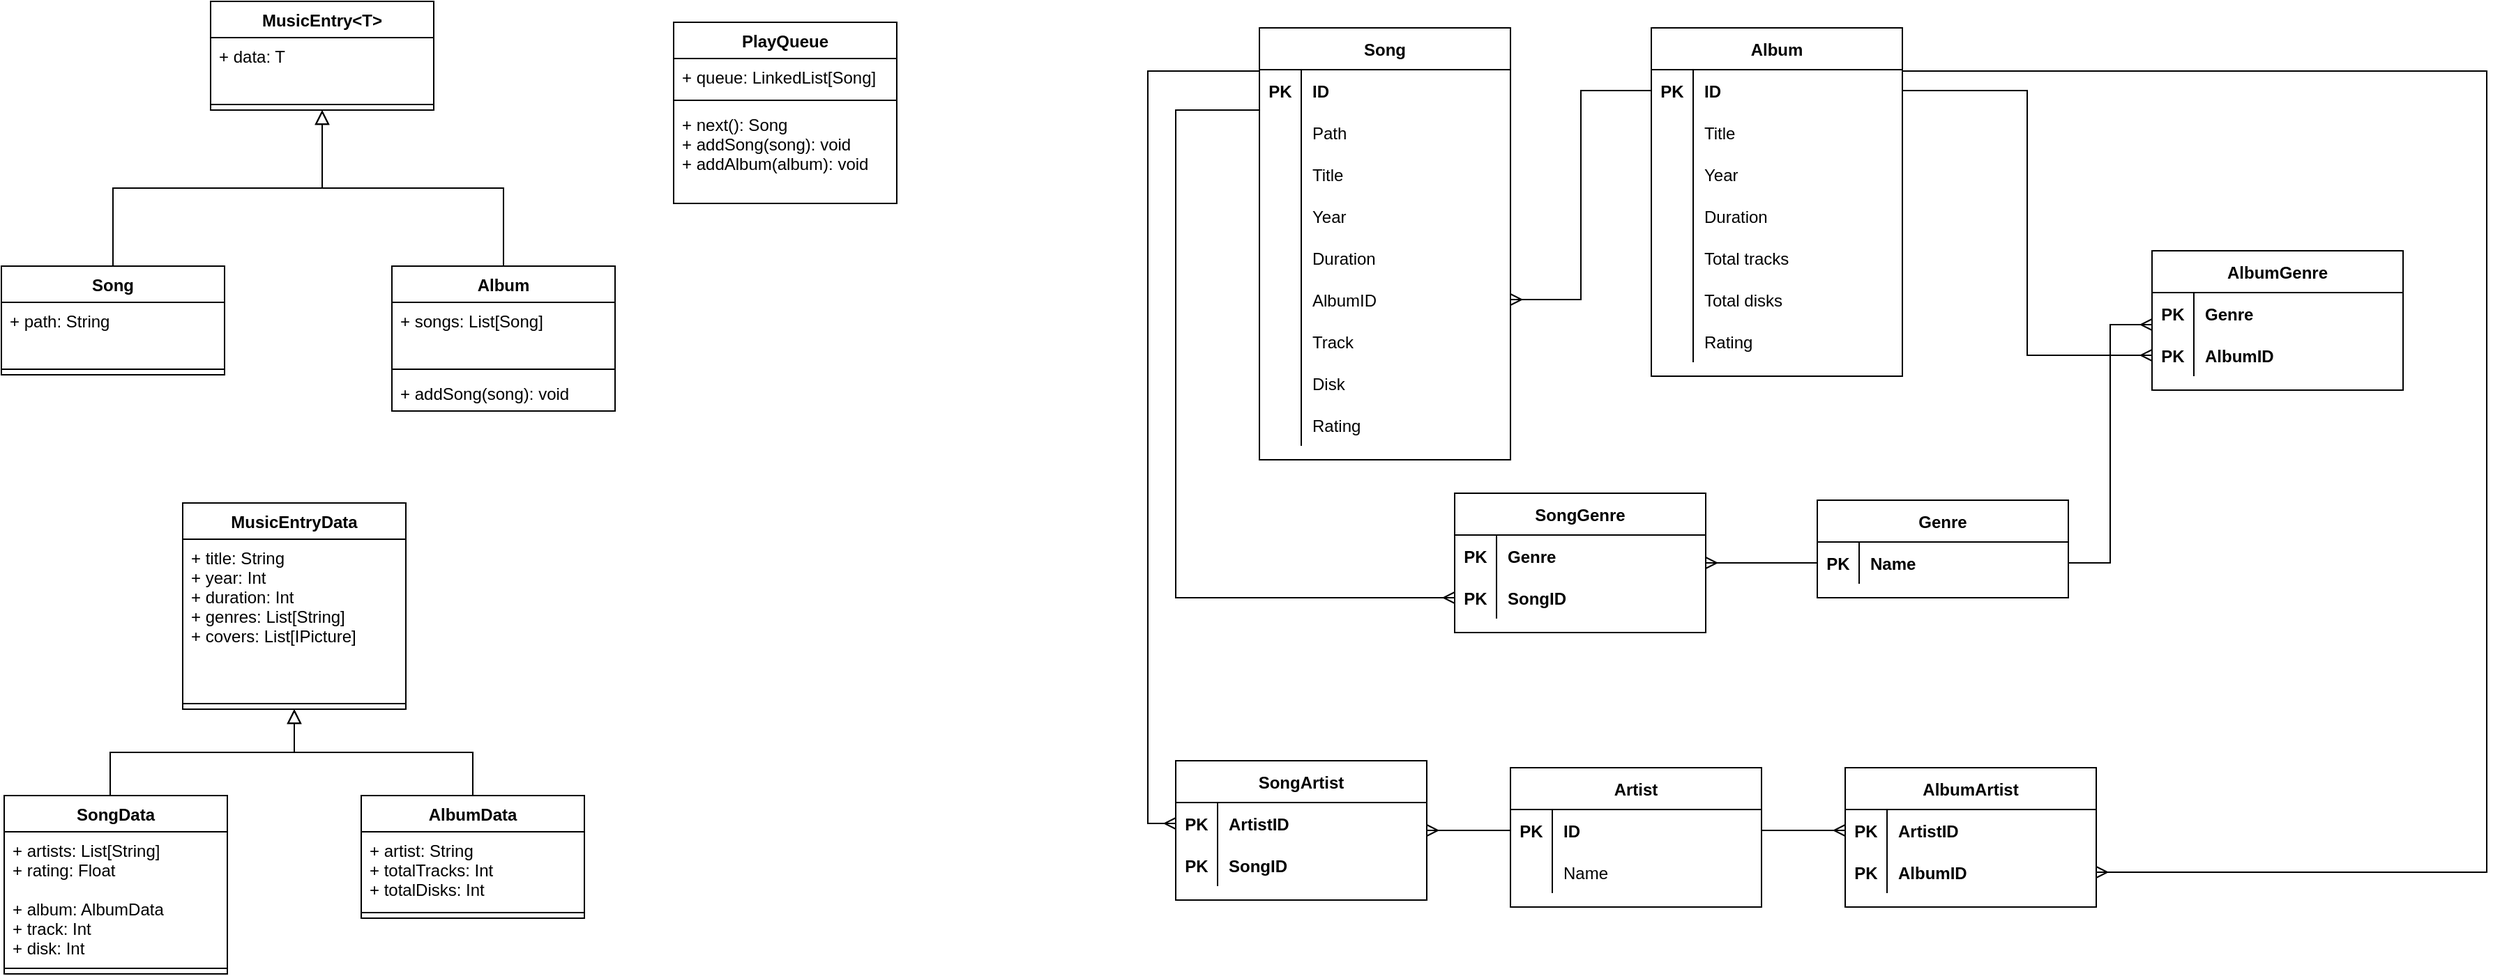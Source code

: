 <mxfile version="13.11.0" type="device"><diagram id="M-5K6N8EwZZjR5BFxg5r" name="Page-1"><mxGraphModel dx="1221" dy="645" grid="1" gridSize="10" guides="1" tooltips="1" connect="1" arrows="1" fold="1" page="1" pageScale="1" pageWidth="827" pageHeight="1169" math="0" shadow="0"><root><mxCell id="0"/><mxCell id="1" parent="0"/><mxCell id="J_mb1UFaiDrBlGo9DqIq-22" style="edgeStyle=orthogonalEdgeStyle;rounded=0;orthogonalLoop=1;jettySize=auto;html=1;exitX=0.5;exitY=0;exitDx=0;exitDy=0;startSize=8;endArrow=block;endFill=0;endSize=8;strokeWidth=1;entryX=0.5;entryY=1;entryDx=0;entryDy=0;" parent="1" source="J_mb1UFaiDrBlGo9DqIq-14" target="J_mb1UFaiDrBlGo9DqIq-17" edge="1"><mxGeometry relative="1" as="geometry"><mxPoint x="268" y="640" as="targetPoint"/></mxGeometry></mxCell><mxCell id="J_mb1UFaiDrBlGo9DqIq-21" style="edgeStyle=orthogonalEdgeStyle;rounded=0;orthogonalLoop=1;jettySize=auto;html=1;exitX=0.475;exitY=0;exitDx=0;exitDy=0;endArrow=block;endFill=0;endSize=8;startSize=7;entryX=0.5;entryY=1;entryDx=0;entryDy=0;exitPerimeter=0;" parent="1" source="J_mb1UFaiDrBlGo9DqIq-29" target="J_mb1UFaiDrBlGo9DqIq-17" edge="1"><mxGeometry relative="1" as="geometry"><mxPoint x="218" y="660" as="targetPoint"/><mxPoint x="105.0" y="697" as="sourcePoint"/></mxGeometry></mxCell><mxCell id="J_mb1UFaiDrBlGo9DqIq-51" style="edgeStyle=orthogonalEdgeStyle;rounded=0;orthogonalLoop=1;jettySize=auto;html=1;entryX=0.5;entryY=1;entryDx=0;entryDy=0;startSize=8;endArrow=block;endFill=0;endSize=8;strokeWidth=1;" parent="1" source="J_mb1UFaiDrBlGo9DqIq-1" target="J_mb1UFaiDrBlGo9DqIq-48" edge="1"><mxGeometry relative="1" as="geometry"/></mxCell><mxCell id="J_mb1UFaiDrBlGo9DqIq-52" style="edgeStyle=orthogonalEdgeStyle;rounded=0;orthogonalLoop=1;jettySize=auto;html=1;entryX=0.5;entryY=1;entryDx=0;entryDy=0;startSize=8;endArrow=block;endFill=0;endSize=8;strokeWidth=1;exitX=0.5;exitY=0;exitDx=0;exitDy=0;" parent="1" source="J_mb1UFaiDrBlGo9DqIq-44" target="J_mb1UFaiDrBlGo9DqIq-48" edge="1"><mxGeometry relative="1" as="geometry"/></mxCell><mxCell id="J_mb1UFaiDrBlGo9DqIq-48" value="MusicEntry&lt;T&gt;" style="swimlane;fontStyle=1;align=center;verticalAlign=top;childLayout=stackLayout;horizontal=1;startSize=26;horizontalStack=0;resizeParent=1;resizeParentMax=0;resizeLast=0;collapsible=1;marginBottom=0;" parent="1" vertex="1"><mxGeometry x="168" y="10" width="160" height="78" as="geometry"/></mxCell><mxCell id="J_mb1UFaiDrBlGo9DqIq-49" value="+ data: T" style="text;strokeColor=none;fillColor=none;align=left;verticalAlign=top;spacingLeft=4;spacingRight=4;overflow=hidden;rotatable=0;points=[[0,0.5],[1,0.5]];portConstraint=eastwest;" parent="J_mb1UFaiDrBlGo9DqIq-48" vertex="1"><mxGeometry y="26" width="160" height="44" as="geometry"/></mxCell><mxCell id="J_mb1UFaiDrBlGo9DqIq-50" value="" style="line;strokeWidth=1;fillColor=none;align=left;verticalAlign=middle;spacingTop=-1;spacingLeft=3;spacingRight=3;rotatable=0;labelPosition=right;points=[];portConstraint=eastwest;" parent="J_mb1UFaiDrBlGo9DqIq-48" vertex="1"><mxGeometry y="70" width="160" height="8" as="geometry"/></mxCell><mxCell id="J_mb1UFaiDrBlGo9DqIq-1" value="Song" style="swimlane;fontStyle=1;align=center;verticalAlign=top;childLayout=stackLayout;horizontal=1;startSize=26;horizontalStack=0;resizeParent=1;resizeParentMax=0;resizeLast=0;collapsible=1;marginBottom=0;" parent="1" vertex="1"><mxGeometry x="18" y="200" width="160" height="78" as="geometry"/></mxCell><mxCell id="J_mb1UFaiDrBlGo9DqIq-2" value="+ path: String" style="text;strokeColor=none;fillColor=none;align=left;verticalAlign=top;spacingLeft=4;spacingRight=4;overflow=hidden;rotatable=0;points=[[0,0.5],[1,0.5]];portConstraint=eastwest;" parent="J_mb1UFaiDrBlGo9DqIq-1" vertex="1"><mxGeometry y="26" width="160" height="44" as="geometry"/></mxCell><mxCell id="J_mb1UFaiDrBlGo9DqIq-3" value="" style="line;strokeWidth=1;fillColor=none;align=left;verticalAlign=middle;spacingTop=-1;spacingLeft=3;spacingRight=3;rotatable=0;labelPosition=right;points=[];portConstraint=eastwest;" parent="J_mb1UFaiDrBlGo9DqIq-1" vertex="1"><mxGeometry y="70" width="160" height="8" as="geometry"/></mxCell><mxCell id="J_mb1UFaiDrBlGo9DqIq-44" value="Album" style="swimlane;fontStyle=1;align=center;verticalAlign=top;childLayout=stackLayout;horizontal=1;startSize=26;horizontalStack=0;resizeParent=1;resizeParentMax=0;resizeLast=0;collapsible=1;marginBottom=0;" parent="1" vertex="1"><mxGeometry x="298" y="200" width="160" height="104" as="geometry"><mxRectangle x="298" y="200" width="70" height="26" as="alternateBounds"/></mxGeometry></mxCell><mxCell id="J_mb1UFaiDrBlGo9DqIq-45" value="+ songs: List[Song]" style="text;strokeColor=none;fillColor=none;align=left;verticalAlign=top;spacingLeft=4;spacingRight=4;overflow=hidden;rotatable=0;points=[[0,0.5],[1,0.5]];portConstraint=eastwest;" parent="J_mb1UFaiDrBlGo9DqIq-44" vertex="1"><mxGeometry y="26" width="160" height="44" as="geometry"/></mxCell><mxCell id="J_mb1UFaiDrBlGo9DqIq-46" value="" style="line;strokeWidth=1;fillColor=none;align=left;verticalAlign=middle;spacingTop=-1;spacingLeft=3;spacingRight=3;rotatable=0;labelPosition=right;points=[];portConstraint=eastwest;" parent="J_mb1UFaiDrBlGo9DqIq-44" vertex="1"><mxGeometry y="70" width="160" height="8" as="geometry"/></mxCell><mxCell id="J_mb1UFaiDrBlGo9DqIq-47" value="+ addSong(song): void" style="text;strokeColor=none;fillColor=none;align=left;verticalAlign=top;spacingLeft=4;spacingRight=4;overflow=hidden;rotatable=0;points=[[0,0.5],[1,0.5]];portConstraint=eastwest;" parent="J_mb1UFaiDrBlGo9DqIq-44" vertex="1"><mxGeometry y="78" width="160" height="26" as="geometry"/></mxCell><mxCell id="J_mb1UFaiDrBlGo9DqIq-17" value="MusicEntryData" style="swimlane;fontStyle=1;align=center;verticalAlign=top;childLayout=stackLayout;horizontal=1;startSize=26;horizontalStack=0;resizeParent=1;resizeParentMax=0;resizeLast=0;collapsible=1;marginBottom=0;" parent="1" vertex="1"><mxGeometry x="148" y="370" width="160" height="148" as="geometry"/></mxCell><mxCell id="J_mb1UFaiDrBlGo9DqIq-18" value="+ title: String&#10;+ year: Int&#10;+ duration: Int&#10;+ genres: List[String]&#10;+ covers: List[IPicture]" style="text;strokeColor=none;fillColor=none;align=left;verticalAlign=top;spacingLeft=4;spacingRight=4;overflow=hidden;rotatable=0;points=[[0,0.5],[1,0.5]];portConstraint=eastwest;" parent="J_mb1UFaiDrBlGo9DqIq-17" vertex="1"><mxGeometry y="26" width="160" height="114" as="geometry"/></mxCell><mxCell id="J_mb1UFaiDrBlGo9DqIq-19" value="" style="line;strokeWidth=1;fillColor=none;align=left;verticalAlign=middle;spacingTop=-1;spacingLeft=3;spacingRight=3;rotatable=0;labelPosition=right;points=[];portConstraint=eastwest;" parent="J_mb1UFaiDrBlGo9DqIq-17" vertex="1"><mxGeometry y="140" width="160" height="8" as="geometry"/></mxCell><mxCell id="J_mb1UFaiDrBlGo9DqIq-14" value="AlbumData" style="swimlane;fontStyle=1;align=center;verticalAlign=top;childLayout=stackLayout;horizontal=1;startSize=26;horizontalStack=0;resizeParent=1;resizeParentMax=0;resizeLast=0;collapsible=1;marginBottom=0;" parent="1" vertex="1"><mxGeometry x="276" y="580" width="160" height="88" as="geometry"/></mxCell><mxCell id="J_mb1UFaiDrBlGo9DqIq-15" value="+ artist: String&#10;+ totalTracks: Int&#10;+ totalDisks: Int" style="text;strokeColor=none;fillColor=none;align=left;verticalAlign=top;spacingLeft=4;spacingRight=4;overflow=hidden;rotatable=0;points=[[0,0.5],[1,0.5]];portConstraint=eastwest;" parent="J_mb1UFaiDrBlGo9DqIq-14" vertex="1"><mxGeometry y="26" width="160" height="54" as="geometry"/></mxCell><mxCell id="J_mb1UFaiDrBlGo9DqIq-16" value="" style="line;strokeWidth=1;fillColor=none;align=left;verticalAlign=middle;spacingTop=-1;spacingLeft=3;spacingRight=3;rotatable=0;labelPosition=right;points=[];portConstraint=eastwest;" parent="J_mb1UFaiDrBlGo9DqIq-14" vertex="1"><mxGeometry y="80" width="160" height="8" as="geometry"/></mxCell><mxCell id="J_mb1UFaiDrBlGo9DqIq-29" value="SongData" style="swimlane;fontStyle=1;align=center;verticalAlign=top;childLayout=stackLayout;horizontal=1;startSize=26;horizontalStack=0;resizeParent=1;resizeParentMax=0;resizeLast=0;collapsible=1;marginBottom=0;" parent="1" vertex="1"><mxGeometry x="20" y="580" width="160" height="128" as="geometry"/></mxCell><mxCell id="J_mb1UFaiDrBlGo9DqIq-30" value="+ artists: List[String]&#10;+ rating: Float&#10;&#10;+ album: AlbumData&#10;+ track: Int&#10;+ disk: Int" style="text;strokeColor=none;fillColor=none;align=left;verticalAlign=top;spacingLeft=4;spacingRight=4;overflow=hidden;rotatable=0;points=[[0,0.5],[1,0.5]];portConstraint=eastwest;" parent="J_mb1UFaiDrBlGo9DqIq-29" vertex="1"><mxGeometry y="26" width="160" height="94" as="geometry"/></mxCell><mxCell id="J_mb1UFaiDrBlGo9DqIq-31" value="" style="line;strokeWidth=1;fillColor=none;align=left;verticalAlign=middle;spacingTop=-1;spacingLeft=3;spacingRight=3;rotatable=0;labelPosition=right;points=[];portConstraint=eastwest;" parent="J_mb1UFaiDrBlGo9DqIq-29" vertex="1"><mxGeometry y="120" width="160" height="8" as="geometry"/></mxCell><mxCell id="PSD-8YN0nownOAz0-olo-1" value="PlayQueue" style="swimlane;fontStyle=1;align=center;verticalAlign=top;childLayout=stackLayout;horizontal=1;startSize=26;horizontalStack=0;resizeParent=1;resizeParentMax=0;resizeLast=0;collapsible=1;marginBottom=0;" parent="1" vertex="1"><mxGeometry x="500" y="25" width="160" height="130" as="geometry"/></mxCell><mxCell id="PSD-8YN0nownOAz0-olo-2" value="+ queue: LinkedList[Song]" style="text;strokeColor=none;fillColor=none;align=left;verticalAlign=top;spacingLeft=4;spacingRight=4;overflow=hidden;rotatable=0;points=[[0,0.5],[1,0.5]];portConstraint=eastwest;" parent="PSD-8YN0nownOAz0-olo-1" vertex="1"><mxGeometry y="26" width="160" height="26" as="geometry"/></mxCell><mxCell id="PSD-8YN0nownOAz0-olo-3" value="" style="line;strokeWidth=1;fillColor=none;align=left;verticalAlign=middle;spacingTop=-1;spacingLeft=3;spacingRight=3;rotatable=0;labelPosition=right;points=[];portConstraint=eastwest;" parent="PSD-8YN0nownOAz0-olo-1" vertex="1"><mxGeometry y="52" width="160" height="8" as="geometry"/></mxCell><mxCell id="PSD-8YN0nownOAz0-olo-4" value="+ next(): Song&#10;+ addSong(song): void&#10;+ addAlbum(album): void" style="text;strokeColor=none;fillColor=none;align=left;verticalAlign=top;spacingLeft=4;spacingRight=4;overflow=hidden;rotatable=0;points=[[0,0.5],[1,0.5]];portConstraint=eastwest;" parent="PSD-8YN0nownOAz0-olo-1" vertex="1"><mxGeometry y="60" width="160" height="70" as="geometry"/></mxCell><mxCell id="5cG-yV8N0I7cjj_1LuSU-1" value="Song" style="shape=table;startSize=30;container=1;collapsible=1;childLayout=tableLayout;fixedRows=1;rowLines=0;fontStyle=1;align=center;resizeLast=1;" parent="1" vertex="1"><mxGeometry x="920" y="29" width="180" height="310" as="geometry"/></mxCell><mxCell id="5cG-yV8N0I7cjj_1LuSU-89" style="shape=partialRectangle;collapsible=0;dropTarget=0;pointerEvents=0;fillColor=none;top=0;left=0;bottom=0;right=0;points=[[0,0.5],[1,0.5]];portConstraint=eastwest;" parent="5cG-yV8N0I7cjj_1LuSU-1" vertex="1"><mxGeometry y="30" width="180" height="30" as="geometry"/></mxCell><mxCell id="5cG-yV8N0I7cjj_1LuSU-90" value="PK" style="shape=partialRectangle;connectable=0;fillColor=none;top=0;left=0;bottom=0;right=0;editable=1;overflow=hidden;fontStyle=1" parent="5cG-yV8N0I7cjj_1LuSU-89" vertex="1"><mxGeometry width="30" height="30" as="geometry"/></mxCell><mxCell id="5cG-yV8N0I7cjj_1LuSU-91" value="ID" style="shape=partialRectangle;connectable=0;fillColor=none;top=0;left=0;bottom=0;right=0;align=left;spacingLeft=6;overflow=hidden;fontStyle=1" parent="5cG-yV8N0I7cjj_1LuSU-89" vertex="1"><mxGeometry x="30" width="150" height="30" as="geometry"/></mxCell><mxCell id="5cG-yV8N0I7cjj_1LuSU-86" style="shape=partialRectangle;collapsible=0;dropTarget=0;pointerEvents=0;fillColor=none;top=0;left=0;bottom=0;right=0;points=[[0,0.5],[1,0.5]];portConstraint=eastwest;" parent="5cG-yV8N0I7cjj_1LuSU-1" vertex="1"><mxGeometry y="60" width="180" height="30" as="geometry"/></mxCell><mxCell id="5cG-yV8N0I7cjj_1LuSU-87" style="shape=partialRectangle;connectable=0;fillColor=none;top=0;left=0;bottom=0;right=0;editable=1;overflow=hidden;" parent="5cG-yV8N0I7cjj_1LuSU-86" vertex="1"><mxGeometry width="30" height="30" as="geometry"/></mxCell><mxCell id="5cG-yV8N0I7cjj_1LuSU-88" value="Path" style="shape=partialRectangle;connectable=0;fillColor=none;top=0;left=0;bottom=0;right=0;align=left;spacingLeft=6;overflow=hidden;" parent="5cG-yV8N0I7cjj_1LuSU-86" vertex="1"><mxGeometry x="30" width="150" height="30" as="geometry"/></mxCell><mxCell id="5cG-yV8N0I7cjj_1LuSU-5" value="" style="shape=partialRectangle;collapsible=0;dropTarget=0;pointerEvents=0;fillColor=none;top=0;left=0;bottom=0;right=0;points=[[0,0.5],[1,0.5]];portConstraint=eastwest;" parent="5cG-yV8N0I7cjj_1LuSU-1" vertex="1"><mxGeometry y="90" width="180" height="30" as="geometry"/></mxCell><mxCell id="5cG-yV8N0I7cjj_1LuSU-6" value="" style="shape=partialRectangle;connectable=0;fillColor=none;top=0;left=0;bottom=0;right=0;editable=1;overflow=hidden;" parent="5cG-yV8N0I7cjj_1LuSU-5" vertex="1"><mxGeometry width="30" height="30" as="geometry"/></mxCell><mxCell id="5cG-yV8N0I7cjj_1LuSU-7" value="Title" style="shape=partialRectangle;connectable=0;fillColor=none;top=0;left=0;bottom=0;right=0;align=left;spacingLeft=6;overflow=hidden;" parent="5cG-yV8N0I7cjj_1LuSU-5" vertex="1"><mxGeometry x="30" width="150" height="30" as="geometry"/></mxCell><mxCell id="5cG-yV8N0I7cjj_1LuSU-8" value="" style="shape=partialRectangle;collapsible=0;dropTarget=0;pointerEvents=0;fillColor=none;top=0;left=0;bottom=0;right=0;points=[[0,0.5],[1,0.5]];portConstraint=eastwest;" parent="5cG-yV8N0I7cjj_1LuSU-1" vertex="1"><mxGeometry y="120" width="180" height="30" as="geometry"/></mxCell><mxCell id="5cG-yV8N0I7cjj_1LuSU-9" value="" style="shape=partialRectangle;connectable=0;fillColor=none;top=0;left=0;bottom=0;right=0;editable=1;overflow=hidden;" parent="5cG-yV8N0I7cjj_1LuSU-8" vertex="1"><mxGeometry width="30" height="30" as="geometry"/></mxCell><mxCell id="5cG-yV8N0I7cjj_1LuSU-10" value="Year" style="shape=partialRectangle;connectable=0;fillColor=none;top=0;left=0;bottom=0;right=0;align=left;spacingLeft=6;overflow=hidden;" parent="5cG-yV8N0I7cjj_1LuSU-8" vertex="1"><mxGeometry x="30" width="150" height="30" as="geometry"/></mxCell><mxCell id="5cG-yV8N0I7cjj_1LuSU-11" value="" style="shape=partialRectangle;collapsible=0;dropTarget=0;pointerEvents=0;fillColor=none;top=0;left=0;bottom=0;right=0;points=[[0,0.5],[1,0.5]];portConstraint=eastwest;" parent="5cG-yV8N0I7cjj_1LuSU-1" vertex="1"><mxGeometry y="150" width="180" height="30" as="geometry"/></mxCell><mxCell id="5cG-yV8N0I7cjj_1LuSU-12" value="" style="shape=partialRectangle;connectable=0;fillColor=none;top=0;left=0;bottom=0;right=0;editable=1;overflow=hidden;" parent="5cG-yV8N0I7cjj_1LuSU-11" vertex="1"><mxGeometry width="30" height="30" as="geometry"/></mxCell><mxCell id="5cG-yV8N0I7cjj_1LuSU-13" value="Duration" style="shape=partialRectangle;connectable=0;fillColor=none;top=0;left=0;bottom=0;right=0;align=left;spacingLeft=6;overflow=hidden;" parent="5cG-yV8N0I7cjj_1LuSU-11" vertex="1"><mxGeometry x="30" width="150" height="30" as="geometry"/></mxCell><mxCell id="5cG-yV8N0I7cjj_1LuSU-26" style="shape=partialRectangle;collapsible=0;dropTarget=0;pointerEvents=0;fillColor=none;top=0;left=0;bottom=0;right=0;points=[[0,0.5],[1,0.5]];portConstraint=eastwest;" parent="5cG-yV8N0I7cjj_1LuSU-1" vertex="1"><mxGeometry y="180" width="180" height="30" as="geometry"/></mxCell><mxCell id="5cG-yV8N0I7cjj_1LuSU-27" value="" style="shape=partialRectangle;connectable=0;fillColor=none;top=0;left=0;bottom=0;right=0;editable=1;overflow=hidden;" parent="5cG-yV8N0I7cjj_1LuSU-26" vertex="1"><mxGeometry width="30" height="30" as="geometry"/></mxCell><mxCell id="5cG-yV8N0I7cjj_1LuSU-28" value="AlbumID" style="shape=partialRectangle;connectable=0;fillColor=none;top=0;left=0;bottom=0;right=0;align=left;spacingLeft=6;overflow=hidden;" parent="5cG-yV8N0I7cjj_1LuSU-26" vertex="1"><mxGeometry x="30" width="150" height="30" as="geometry"/></mxCell><mxCell id="5cG-yV8N0I7cjj_1LuSU-23" style="shape=partialRectangle;collapsible=0;dropTarget=0;pointerEvents=0;fillColor=none;top=0;left=0;bottom=0;right=0;points=[[0,0.5],[1,0.5]];portConstraint=eastwest;" parent="5cG-yV8N0I7cjj_1LuSU-1" vertex="1"><mxGeometry y="210" width="180" height="30" as="geometry"/></mxCell><mxCell id="5cG-yV8N0I7cjj_1LuSU-24" style="shape=partialRectangle;connectable=0;fillColor=none;top=0;left=0;bottom=0;right=0;editable=1;overflow=hidden;" parent="5cG-yV8N0I7cjj_1LuSU-23" vertex="1"><mxGeometry width="30" height="30" as="geometry"/></mxCell><mxCell id="5cG-yV8N0I7cjj_1LuSU-25" value="Track" style="shape=partialRectangle;connectable=0;fillColor=none;top=0;left=0;bottom=0;right=0;align=left;spacingLeft=6;overflow=hidden;" parent="5cG-yV8N0I7cjj_1LuSU-23" vertex="1"><mxGeometry x="30" width="150" height="30" as="geometry"/></mxCell><mxCell id="5cG-yV8N0I7cjj_1LuSU-20" style="shape=partialRectangle;collapsible=0;dropTarget=0;pointerEvents=0;fillColor=none;top=0;left=0;bottom=0;right=0;points=[[0,0.5],[1,0.5]];portConstraint=eastwest;" parent="5cG-yV8N0I7cjj_1LuSU-1" vertex="1"><mxGeometry y="240" width="180" height="30" as="geometry"/></mxCell><mxCell id="5cG-yV8N0I7cjj_1LuSU-21" style="shape=partialRectangle;connectable=0;fillColor=none;top=0;left=0;bottom=0;right=0;editable=1;overflow=hidden;" parent="5cG-yV8N0I7cjj_1LuSU-20" vertex="1"><mxGeometry width="30" height="30" as="geometry"/></mxCell><mxCell id="5cG-yV8N0I7cjj_1LuSU-22" value="Disk" style="shape=partialRectangle;connectable=0;fillColor=none;top=0;left=0;bottom=0;right=0;align=left;spacingLeft=6;overflow=hidden;" parent="5cG-yV8N0I7cjj_1LuSU-20" vertex="1"><mxGeometry x="30" width="150" height="30" as="geometry"/></mxCell><mxCell id="HSwWwZtKhQmWSLxIW3Sr-57" style="shape=partialRectangle;collapsible=0;dropTarget=0;pointerEvents=0;fillColor=none;top=0;left=0;bottom=0;right=0;points=[[0,0.5],[1,0.5]];portConstraint=eastwest;" vertex="1" parent="5cG-yV8N0I7cjj_1LuSU-1"><mxGeometry y="270" width="180" height="30" as="geometry"/></mxCell><mxCell id="HSwWwZtKhQmWSLxIW3Sr-58" style="shape=partialRectangle;connectable=0;fillColor=none;top=0;left=0;bottom=0;right=0;editable=1;overflow=hidden;" vertex="1" parent="HSwWwZtKhQmWSLxIW3Sr-57"><mxGeometry width="30" height="30" as="geometry"/></mxCell><mxCell id="HSwWwZtKhQmWSLxIW3Sr-59" value="Rating" style="shape=partialRectangle;connectable=0;fillColor=none;top=0;left=0;bottom=0;right=0;align=left;spacingLeft=6;overflow=hidden;" vertex="1" parent="HSwWwZtKhQmWSLxIW3Sr-57"><mxGeometry x="30" width="150" height="30" as="geometry"/></mxCell><mxCell id="5cG-yV8N0I7cjj_1LuSU-51" value="Album" style="shape=table;startSize=30;container=1;collapsible=1;childLayout=tableLayout;fixedRows=1;rowLines=0;fontStyle=1;align=center;resizeLast=1;" parent="1" vertex="1"><mxGeometry x="1201" y="29" width="180" height="250" as="geometry"/></mxCell><mxCell id="5cG-yV8N0I7cjj_1LuSU-82" style="shape=partialRectangle;collapsible=0;dropTarget=0;pointerEvents=0;fillColor=none;top=0;left=0;bottom=0;right=0;points=[[0,0.5],[1,0.5]];portConstraint=eastwest;" parent="5cG-yV8N0I7cjj_1LuSU-51" vertex="1"><mxGeometry y="30" width="180" height="30" as="geometry"/></mxCell><mxCell id="5cG-yV8N0I7cjj_1LuSU-83" value="PK" style="shape=partialRectangle;connectable=0;fillColor=none;top=0;left=0;bottom=0;right=0;editable=1;overflow=hidden;fontStyle=1" parent="5cG-yV8N0I7cjj_1LuSU-82" vertex="1"><mxGeometry width="30" height="30" as="geometry"/></mxCell><mxCell id="5cG-yV8N0I7cjj_1LuSU-84" value="ID" style="shape=partialRectangle;connectable=0;top=0;left=0;bottom=0;right=0;align=left;spacingLeft=6;overflow=hidden;fontStyle=1;fillColor=none;" parent="5cG-yV8N0I7cjj_1LuSU-82" vertex="1"><mxGeometry x="30" width="150" height="30" as="geometry"/></mxCell><mxCell id="5cG-yV8N0I7cjj_1LuSU-58" value="" style="shape=partialRectangle;collapsible=0;dropTarget=0;pointerEvents=0;fillColor=none;top=0;left=0;bottom=0;right=0;points=[[0,0.5],[1,0.5]];portConstraint=eastwest;" parent="5cG-yV8N0I7cjj_1LuSU-51" vertex="1"><mxGeometry y="60" width="180" height="30" as="geometry"/></mxCell><mxCell id="5cG-yV8N0I7cjj_1LuSU-59" value="" style="shape=partialRectangle;connectable=0;fillColor=none;top=0;left=0;bottom=0;right=0;editable=1;overflow=hidden;fontStyle=1" parent="5cG-yV8N0I7cjj_1LuSU-58" vertex="1"><mxGeometry width="30" height="30" as="geometry"/></mxCell><mxCell id="5cG-yV8N0I7cjj_1LuSU-60" value="Title" style="shape=partialRectangle;connectable=0;fillColor=none;top=0;left=0;bottom=0;right=0;align=left;spacingLeft=6;overflow=hidden;fontStyle=0" parent="5cG-yV8N0I7cjj_1LuSU-58" vertex="1"><mxGeometry x="30" width="150" height="30" as="geometry"/></mxCell><mxCell id="5cG-yV8N0I7cjj_1LuSU-61" value="" style="shape=partialRectangle;collapsible=0;dropTarget=0;pointerEvents=0;fillColor=none;top=0;left=0;bottom=0;right=0;points=[[0,0.5],[1,0.5]];portConstraint=eastwest;" parent="5cG-yV8N0I7cjj_1LuSU-51" vertex="1"><mxGeometry y="90" width="180" height="30" as="geometry"/></mxCell><mxCell id="5cG-yV8N0I7cjj_1LuSU-62" value="" style="shape=partialRectangle;connectable=0;fillColor=none;top=0;left=0;bottom=0;right=0;editable=1;overflow=hidden;fontStyle=0" parent="5cG-yV8N0I7cjj_1LuSU-61" vertex="1"><mxGeometry width="30" height="30" as="geometry"/></mxCell><mxCell id="5cG-yV8N0I7cjj_1LuSU-63" value="Year" style="shape=partialRectangle;connectable=0;fillColor=none;top=0;left=0;bottom=0;right=0;align=left;spacingLeft=6;overflow=hidden;fontStyle=0" parent="5cG-yV8N0I7cjj_1LuSU-61" vertex="1"><mxGeometry x="30" width="150" height="30" as="geometry"/></mxCell><mxCell id="5cG-yV8N0I7cjj_1LuSU-64" style="shape=partialRectangle;collapsible=0;dropTarget=0;pointerEvents=0;fillColor=none;top=0;left=0;bottom=0;right=0;points=[[0,0.5],[1,0.5]];portConstraint=eastwest;" parent="5cG-yV8N0I7cjj_1LuSU-51" vertex="1"><mxGeometry y="120" width="180" height="30" as="geometry"/></mxCell><mxCell id="5cG-yV8N0I7cjj_1LuSU-65" value="" style="shape=partialRectangle;connectable=0;fillColor=none;top=0;left=0;bottom=0;right=0;editable=1;overflow=hidden;" parent="5cG-yV8N0I7cjj_1LuSU-64" vertex="1"><mxGeometry width="30" height="30" as="geometry"/></mxCell><mxCell id="5cG-yV8N0I7cjj_1LuSU-66" value="Duration" style="shape=partialRectangle;connectable=0;fillColor=none;top=0;left=0;bottom=0;right=0;align=left;spacingLeft=6;overflow=hidden;" parent="5cG-yV8N0I7cjj_1LuSU-64" vertex="1"><mxGeometry x="30" width="150" height="30" as="geometry"/></mxCell><mxCell id="5cG-yV8N0I7cjj_1LuSU-76" style="shape=partialRectangle;collapsible=0;dropTarget=0;pointerEvents=0;fillColor=none;top=0;left=0;bottom=0;right=0;points=[[0,0.5],[1,0.5]];portConstraint=eastwest;" parent="5cG-yV8N0I7cjj_1LuSU-51" vertex="1"><mxGeometry y="150" width="180" height="30" as="geometry"/></mxCell><mxCell id="5cG-yV8N0I7cjj_1LuSU-77" style="shape=partialRectangle;connectable=0;fillColor=none;top=0;left=0;bottom=0;right=0;editable=1;overflow=hidden;" parent="5cG-yV8N0I7cjj_1LuSU-76" vertex="1"><mxGeometry width="30" height="30" as="geometry"/></mxCell><mxCell id="5cG-yV8N0I7cjj_1LuSU-78" value="Total tracks" style="shape=partialRectangle;connectable=0;fillColor=none;top=0;left=0;bottom=0;right=0;align=left;spacingLeft=6;overflow=hidden;" parent="5cG-yV8N0I7cjj_1LuSU-76" vertex="1"><mxGeometry x="30" width="150" height="30" as="geometry"/></mxCell><mxCell id="5cG-yV8N0I7cjj_1LuSU-79" style="shape=partialRectangle;collapsible=0;dropTarget=0;pointerEvents=0;fillColor=none;top=0;left=0;bottom=0;right=0;points=[[0,0.5],[1,0.5]];portConstraint=eastwest;" parent="5cG-yV8N0I7cjj_1LuSU-51" vertex="1"><mxGeometry y="180" width="180" height="30" as="geometry"/></mxCell><mxCell id="5cG-yV8N0I7cjj_1LuSU-80" style="shape=partialRectangle;connectable=0;fillColor=none;top=0;left=0;bottom=0;right=0;editable=1;overflow=hidden;" parent="5cG-yV8N0I7cjj_1LuSU-79" vertex="1"><mxGeometry width="30" height="30" as="geometry"/></mxCell><mxCell id="5cG-yV8N0I7cjj_1LuSU-81" value="Total disks" style="shape=partialRectangle;connectable=0;fillColor=none;top=0;left=0;bottom=0;right=0;align=left;spacingLeft=6;overflow=hidden;" parent="5cG-yV8N0I7cjj_1LuSU-79" vertex="1"><mxGeometry x="30" width="150" height="30" as="geometry"/></mxCell><mxCell id="HSwWwZtKhQmWSLxIW3Sr-60" style="shape=partialRectangle;collapsible=0;dropTarget=0;pointerEvents=0;fillColor=none;top=0;left=0;bottom=0;right=0;points=[[0,0.5],[1,0.5]];portConstraint=eastwest;" vertex="1" parent="5cG-yV8N0I7cjj_1LuSU-51"><mxGeometry y="210" width="180" height="30" as="geometry"/></mxCell><mxCell id="HSwWwZtKhQmWSLxIW3Sr-61" style="shape=partialRectangle;connectable=0;fillColor=none;top=0;left=0;bottom=0;right=0;editable=1;overflow=hidden;" vertex="1" parent="HSwWwZtKhQmWSLxIW3Sr-60"><mxGeometry width="30" height="30" as="geometry"/></mxCell><mxCell id="HSwWwZtKhQmWSLxIW3Sr-62" value="Rating" style="shape=partialRectangle;connectable=0;fillColor=none;top=0;left=0;bottom=0;right=0;align=left;spacingLeft=6;overflow=hidden;" vertex="1" parent="HSwWwZtKhQmWSLxIW3Sr-60"><mxGeometry x="30" width="150" height="30" as="geometry"/></mxCell><mxCell id="5cG-yV8N0I7cjj_1LuSU-85" style="edgeStyle=orthogonalEdgeStyle;rounded=0;orthogonalLoop=1;jettySize=auto;html=1;entryX=0;entryY=0.5;entryDx=0;entryDy=0;endArrow=none;endFill=0;startArrow=ERmany;startFill=0;" parent="1" source="5cG-yV8N0I7cjj_1LuSU-26" target="5cG-yV8N0I7cjj_1LuSU-82" edge="1"><mxGeometry relative="1" as="geometry"/></mxCell><mxCell id="5cG-yV8N0I7cjj_1LuSU-117" value="Genre" style="shape=table;startSize=30;container=1;collapsible=1;childLayout=tableLayout;fixedRows=1;rowLines=0;fontStyle=1;align=center;resizeLast=1;" parent="1" vertex="1"><mxGeometry x="1320" y="368" width="180" height="70" as="geometry"/></mxCell><mxCell id="5cG-yV8N0I7cjj_1LuSU-118" style="shape=partialRectangle;collapsible=0;dropTarget=0;pointerEvents=0;fillColor=none;top=0;left=0;bottom=0;right=0;points=[[0,0.5],[1,0.5]];portConstraint=eastwest;" parent="5cG-yV8N0I7cjj_1LuSU-117" vertex="1"><mxGeometry y="30" width="180" height="30" as="geometry"/></mxCell><mxCell id="5cG-yV8N0I7cjj_1LuSU-119" value="PK" style="shape=partialRectangle;connectable=0;fillColor=none;top=0;left=0;bottom=0;right=0;editable=1;overflow=hidden;fontStyle=1" parent="5cG-yV8N0I7cjj_1LuSU-118" vertex="1"><mxGeometry width="30" height="30" as="geometry"/></mxCell><mxCell id="5cG-yV8N0I7cjj_1LuSU-120" value="Name" style="shape=partialRectangle;connectable=0;fillColor=none;top=0;left=0;bottom=0;right=0;align=left;spacingLeft=6;overflow=hidden;fontStyle=1" parent="5cG-yV8N0I7cjj_1LuSU-118" vertex="1"><mxGeometry x="30" width="150" height="30" as="geometry"/></mxCell><mxCell id="5cG-yV8N0I7cjj_1LuSU-149" style="edgeStyle=orthogonalEdgeStyle;rounded=0;orthogonalLoop=1;jettySize=auto;html=1;endArrow=none;endFill=0;startArrow=ERmany;startFill=0;" parent="1" source="5cG-yV8N0I7cjj_1LuSU-142" target="5cG-yV8N0I7cjj_1LuSU-118" edge="1"><mxGeometry relative="1" as="geometry"/></mxCell><mxCell id="5cG-yV8N0I7cjj_1LuSU-142" value="SongGenre" style="shape=table;startSize=30;container=1;collapsible=1;childLayout=tableLayout;fixedRows=1;rowLines=0;fontStyle=1;align=center;resizeLast=1;" parent="1" vertex="1"><mxGeometry x="1060" y="363" width="180" height="100" as="geometry"/></mxCell><mxCell id="5cG-yV8N0I7cjj_1LuSU-143" style="shape=partialRectangle;collapsible=0;dropTarget=0;pointerEvents=0;fillColor=none;top=0;left=0;bottom=0;right=0;points=[[0,0.5],[1,0.5]];portConstraint=eastwest;" parent="5cG-yV8N0I7cjj_1LuSU-142" vertex="1"><mxGeometry y="30" width="180" height="30" as="geometry"/></mxCell><mxCell id="5cG-yV8N0I7cjj_1LuSU-144" value="PK" style="shape=partialRectangle;connectable=0;fillColor=none;top=0;left=0;bottom=0;right=0;editable=1;overflow=hidden;fontStyle=1" parent="5cG-yV8N0I7cjj_1LuSU-143" vertex="1"><mxGeometry width="30" height="30" as="geometry"/></mxCell><mxCell id="5cG-yV8N0I7cjj_1LuSU-145" value="Genre" style="shape=partialRectangle;connectable=0;fillColor=none;top=0;left=0;bottom=0;right=0;align=left;spacingLeft=6;overflow=hidden;fontStyle=1" parent="5cG-yV8N0I7cjj_1LuSU-143" vertex="1"><mxGeometry x="30" width="150" height="30" as="geometry"/></mxCell><mxCell id="5cG-yV8N0I7cjj_1LuSU-146" style="shape=partialRectangle;collapsible=0;dropTarget=0;pointerEvents=0;fillColor=none;top=0;left=0;bottom=0;right=0;points=[[0,0.5],[1,0.5]];portConstraint=eastwest;" parent="5cG-yV8N0I7cjj_1LuSU-142" vertex="1"><mxGeometry y="60" width="180" height="30" as="geometry"/></mxCell><mxCell id="5cG-yV8N0I7cjj_1LuSU-147" value="PK" style="shape=partialRectangle;connectable=0;fillColor=none;top=0;left=0;bottom=0;right=0;editable=1;overflow=hidden;fontStyle=1" parent="5cG-yV8N0I7cjj_1LuSU-146" vertex="1"><mxGeometry width="30" height="30" as="geometry"/></mxCell><mxCell id="5cG-yV8N0I7cjj_1LuSU-148" value="SongID" style="shape=partialRectangle;connectable=0;fillColor=none;top=0;left=0;bottom=0;right=0;align=left;spacingLeft=6;overflow=hidden;fontStyle=1" parent="5cG-yV8N0I7cjj_1LuSU-146" vertex="1"><mxGeometry x="30" width="150" height="30" as="geometry"/></mxCell><mxCell id="5cG-yV8N0I7cjj_1LuSU-150" style="edgeStyle=orthogonalEdgeStyle;rounded=0;orthogonalLoop=1;jettySize=auto;html=1;entryX=0;entryY=0.5;entryDx=0;entryDy=0;startArrow=ERmany;startFill=0;endArrow=none;endFill=0;" parent="1" source="5cG-yV8N0I7cjj_1LuSU-146" edge="1"><mxGeometry relative="1" as="geometry"><Array as="points"><mxPoint x="860" y="438"/><mxPoint x="860" y="88"/></Array><mxPoint x="920" y="88" as="targetPoint"/></mxGeometry></mxCell><mxCell id="HSwWwZtKhQmWSLxIW3Sr-9" style="edgeStyle=orthogonalEdgeStyle;rounded=0;orthogonalLoop=1;jettySize=auto;html=1;entryX=1;entryY=0.5;entryDx=0;entryDy=0;endArrow=none;endFill=0;startArrow=ERmany;startFill=0;" edge="1" parent="1" target="5cG-yV8N0I7cjj_1LuSU-118"><mxGeometry relative="1" as="geometry"><mxPoint x="1560" y="242" as="sourcePoint"/><Array as="points"><mxPoint x="1530" y="242"/><mxPoint x="1530" y="413"/></Array></mxGeometry></mxCell><mxCell id="HSwWwZtKhQmWSLxIW3Sr-1" value="AlbumGenre" style="shape=table;startSize=30;container=1;collapsible=1;childLayout=tableLayout;fixedRows=1;rowLines=0;fontStyle=1;align=center;resizeLast=1;" vertex="1" parent="1"><mxGeometry x="1560" y="189" width="180" height="100" as="geometry"/></mxCell><mxCell id="HSwWwZtKhQmWSLxIW3Sr-2" style="shape=partialRectangle;collapsible=0;dropTarget=0;pointerEvents=0;fillColor=none;top=0;left=0;bottom=0;right=0;points=[[0,0.5],[1,0.5]];portConstraint=eastwest;" vertex="1" parent="HSwWwZtKhQmWSLxIW3Sr-1"><mxGeometry y="30" width="180" height="30" as="geometry"/></mxCell><mxCell id="HSwWwZtKhQmWSLxIW3Sr-3" value="PK" style="shape=partialRectangle;connectable=0;fillColor=none;top=0;left=0;bottom=0;right=0;editable=1;overflow=hidden;fontStyle=1" vertex="1" parent="HSwWwZtKhQmWSLxIW3Sr-2"><mxGeometry width="30" height="30" as="geometry"/></mxCell><mxCell id="HSwWwZtKhQmWSLxIW3Sr-4" value="Genre" style="shape=partialRectangle;connectable=0;fillColor=none;top=0;left=0;bottom=0;right=0;align=left;spacingLeft=6;overflow=hidden;fontStyle=1" vertex="1" parent="HSwWwZtKhQmWSLxIW3Sr-2"><mxGeometry x="30" width="150" height="30" as="geometry"/></mxCell><mxCell id="HSwWwZtKhQmWSLxIW3Sr-5" style="shape=partialRectangle;collapsible=0;dropTarget=0;pointerEvents=0;fillColor=none;top=0;left=0;bottom=0;right=0;points=[[0,0.5],[1,0.5]];portConstraint=eastwest;" vertex="1" parent="HSwWwZtKhQmWSLxIW3Sr-1"><mxGeometry y="60" width="180" height="30" as="geometry"/></mxCell><mxCell id="HSwWwZtKhQmWSLxIW3Sr-6" value="PK" style="shape=partialRectangle;connectable=0;fillColor=none;top=0;left=0;bottom=0;right=0;editable=1;overflow=hidden;fontStyle=1" vertex="1" parent="HSwWwZtKhQmWSLxIW3Sr-5"><mxGeometry width="30" height="30" as="geometry"/></mxCell><mxCell id="HSwWwZtKhQmWSLxIW3Sr-7" value="AlbumID" style="shape=partialRectangle;connectable=0;fillColor=none;top=0;left=0;bottom=0;right=0;align=left;spacingLeft=6;overflow=hidden;fontStyle=1" vertex="1" parent="HSwWwZtKhQmWSLxIW3Sr-5"><mxGeometry x="30" width="150" height="30" as="geometry"/></mxCell><mxCell id="HSwWwZtKhQmWSLxIW3Sr-10" style="edgeStyle=orthogonalEdgeStyle;rounded=0;orthogonalLoop=1;jettySize=auto;html=1;startArrow=ERmany;startFill=0;endArrow=none;endFill=0;entryX=1;entryY=0.5;entryDx=0;entryDy=0;" edge="1" parent="1" source="HSwWwZtKhQmWSLxIW3Sr-5" target="5cG-yV8N0I7cjj_1LuSU-82"><mxGeometry relative="1" as="geometry"><mxPoint x="1500" y="30" as="targetPoint"/></mxGeometry></mxCell><mxCell id="HSwWwZtKhQmWSLxIW3Sr-25" style="edgeStyle=orthogonalEdgeStyle;rounded=0;orthogonalLoop=1;jettySize=auto;html=1;entryX=0;entryY=0.5;entryDx=0;entryDy=0;startArrow=ERmany;startFill=0;endArrow=none;endFill=0;" edge="1" parent="1" source="HSwWwZtKhQmWSLxIW3Sr-11" target="HSwWwZtKhQmWSLxIW3Sr-19"><mxGeometry relative="1" as="geometry"/></mxCell><mxCell id="HSwWwZtKhQmWSLxIW3Sr-11" value="SongArtist" style="shape=table;startSize=30;container=1;collapsible=1;childLayout=tableLayout;fixedRows=1;rowLines=0;fontStyle=1;align=center;resizeLast=1;" vertex="1" parent="1"><mxGeometry x="860" y="555" width="180" height="100" as="geometry"/></mxCell><mxCell id="HSwWwZtKhQmWSLxIW3Sr-12" style="shape=partialRectangle;collapsible=0;dropTarget=0;pointerEvents=0;fillColor=none;top=0;left=0;bottom=0;right=0;points=[[0,0.5],[1,0.5]];portConstraint=eastwest;" vertex="1" parent="HSwWwZtKhQmWSLxIW3Sr-11"><mxGeometry y="30" width="180" height="30" as="geometry"/></mxCell><mxCell id="HSwWwZtKhQmWSLxIW3Sr-13" value="PK" style="shape=partialRectangle;connectable=0;fillColor=none;top=0;left=0;bottom=0;right=0;editable=1;overflow=hidden;fontStyle=1" vertex="1" parent="HSwWwZtKhQmWSLxIW3Sr-12"><mxGeometry width="30" height="30" as="geometry"/></mxCell><mxCell id="HSwWwZtKhQmWSLxIW3Sr-14" value="ArtistID" style="shape=partialRectangle;connectable=0;fillColor=none;top=0;left=0;bottom=0;right=0;align=left;spacingLeft=6;overflow=hidden;fontStyle=1" vertex="1" parent="HSwWwZtKhQmWSLxIW3Sr-12"><mxGeometry x="30" width="150" height="30" as="geometry"/></mxCell><mxCell id="HSwWwZtKhQmWSLxIW3Sr-15" style="shape=partialRectangle;collapsible=0;dropTarget=0;pointerEvents=0;fillColor=none;top=0;left=0;bottom=0;right=0;points=[[0,0.5],[1,0.5]];portConstraint=eastwest;" vertex="1" parent="HSwWwZtKhQmWSLxIW3Sr-11"><mxGeometry y="60" width="180" height="30" as="geometry"/></mxCell><mxCell id="HSwWwZtKhQmWSLxIW3Sr-16" value="PK" style="shape=partialRectangle;connectable=0;fillColor=none;top=0;left=0;bottom=0;right=0;editable=1;overflow=hidden;fontStyle=1" vertex="1" parent="HSwWwZtKhQmWSLxIW3Sr-15"><mxGeometry width="30" height="30" as="geometry"/></mxCell><mxCell id="HSwWwZtKhQmWSLxIW3Sr-17" value="SongID" style="shape=partialRectangle;connectable=0;fillColor=none;top=0;left=0;bottom=0;right=0;align=left;spacingLeft=6;overflow=hidden;fontStyle=1" vertex="1" parent="HSwWwZtKhQmWSLxIW3Sr-15"><mxGeometry x="30" width="150" height="30" as="geometry"/></mxCell><mxCell id="HSwWwZtKhQmWSLxIW3Sr-18" value="Artist" style="shape=table;startSize=30;container=1;collapsible=1;childLayout=tableLayout;fixedRows=1;rowLines=0;fontStyle=1;align=center;resizeLast=1;" vertex="1" parent="1"><mxGeometry x="1100" y="560" width="180" height="100" as="geometry"/></mxCell><mxCell id="HSwWwZtKhQmWSLxIW3Sr-19" style="shape=partialRectangle;collapsible=0;dropTarget=0;pointerEvents=0;fillColor=none;top=0;left=0;bottom=0;right=0;points=[[0,0.5],[1,0.5]];portConstraint=eastwest;" vertex="1" parent="HSwWwZtKhQmWSLxIW3Sr-18"><mxGeometry y="30" width="180" height="30" as="geometry"/></mxCell><mxCell id="HSwWwZtKhQmWSLxIW3Sr-20" value="PK" style="shape=partialRectangle;connectable=0;fillColor=none;top=0;left=0;bottom=0;right=0;editable=1;overflow=hidden;fontStyle=1" vertex="1" parent="HSwWwZtKhQmWSLxIW3Sr-19"><mxGeometry width="30" height="30" as="geometry"/></mxCell><mxCell id="HSwWwZtKhQmWSLxIW3Sr-21" value="ID" style="shape=partialRectangle;connectable=0;fillColor=none;top=0;left=0;bottom=0;right=0;align=left;spacingLeft=6;overflow=hidden;fontStyle=1" vertex="1" parent="HSwWwZtKhQmWSLxIW3Sr-19"><mxGeometry x="30" width="150" height="30" as="geometry"/></mxCell><mxCell id="HSwWwZtKhQmWSLxIW3Sr-22" style="shape=partialRectangle;collapsible=0;dropTarget=0;pointerEvents=0;fillColor=none;top=0;left=0;bottom=0;right=0;points=[[0,0.5],[1,0.5]];portConstraint=eastwest;" vertex="1" parent="HSwWwZtKhQmWSLxIW3Sr-18"><mxGeometry y="60" width="180" height="30" as="geometry"/></mxCell><mxCell id="HSwWwZtKhQmWSLxIW3Sr-23" value="" style="shape=partialRectangle;connectable=0;fillColor=none;top=0;left=0;bottom=0;right=0;editable=1;overflow=hidden;fontStyle=1" vertex="1" parent="HSwWwZtKhQmWSLxIW3Sr-22"><mxGeometry width="30" height="30" as="geometry"/></mxCell><mxCell id="HSwWwZtKhQmWSLxIW3Sr-24" value="Name" style="shape=partialRectangle;connectable=0;fillColor=none;top=0;left=0;bottom=0;right=0;align=left;spacingLeft=6;overflow=hidden;fontStyle=0" vertex="1" parent="HSwWwZtKhQmWSLxIW3Sr-22"><mxGeometry x="30" width="150" height="30" as="geometry"/></mxCell><mxCell id="HSwWwZtKhQmWSLxIW3Sr-26" style="edgeStyle=orthogonalEdgeStyle;rounded=0;orthogonalLoop=1;jettySize=auto;html=1;exitX=0;exitY=0.5;exitDx=0;exitDy=0;entryX=0;entryY=0.5;entryDx=0;entryDy=0;startArrow=none;startFill=0;endArrow=ERmany;endFill=0;" edge="1" parent="1" source="5cG-yV8N0I7cjj_1LuSU-89" target="HSwWwZtKhQmWSLxIW3Sr-12"><mxGeometry relative="1" as="geometry"><Array as="points"><mxPoint x="920" y="60"/><mxPoint x="840" y="60"/><mxPoint x="840" y="600"/></Array></mxGeometry></mxCell><mxCell id="HSwWwZtKhQmWSLxIW3Sr-27" value="AlbumArtist" style="shape=table;startSize=30;container=1;collapsible=1;childLayout=tableLayout;fixedRows=1;rowLines=0;fontStyle=1;align=center;resizeLast=1;" vertex="1" parent="1"><mxGeometry x="1340" y="560" width="180" height="100" as="geometry"/></mxCell><mxCell id="HSwWwZtKhQmWSLxIW3Sr-28" style="shape=partialRectangle;collapsible=0;dropTarget=0;pointerEvents=0;fillColor=none;top=0;left=0;bottom=0;right=0;points=[[0,0.5],[1,0.5]];portConstraint=eastwest;" vertex="1" parent="HSwWwZtKhQmWSLxIW3Sr-27"><mxGeometry y="30" width="180" height="30" as="geometry"/></mxCell><mxCell id="HSwWwZtKhQmWSLxIW3Sr-29" value="PK" style="shape=partialRectangle;connectable=0;fillColor=none;top=0;left=0;bottom=0;right=0;editable=1;overflow=hidden;fontStyle=1" vertex="1" parent="HSwWwZtKhQmWSLxIW3Sr-28"><mxGeometry width="30" height="30" as="geometry"/></mxCell><mxCell id="HSwWwZtKhQmWSLxIW3Sr-30" value="ArtistID" style="shape=partialRectangle;connectable=0;fillColor=none;top=0;left=0;bottom=0;right=0;align=left;spacingLeft=6;overflow=hidden;fontStyle=1" vertex="1" parent="HSwWwZtKhQmWSLxIW3Sr-28"><mxGeometry x="30" width="150" height="30" as="geometry"/></mxCell><mxCell id="HSwWwZtKhQmWSLxIW3Sr-31" style="shape=partialRectangle;collapsible=0;dropTarget=0;pointerEvents=0;fillColor=none;top=0;left=0;bottom=0;right=0;points=[[0,0.5],[1,0.5]];portConstraint=eastwest;" vertex="1" parent="HSwWwZtKhQmWSLxIW3Sr-27"><mxGeometry y="60" width="180" height="30" as="geometry"/></mxCell><mxCell id="HSwWwZtKhQmWSLxIW3Sr-32" value="PK" style="shape=partialRectangle;connectable=0;fillColor=none;top=0;left=0;bottom=0;right=0;editable=1;overflow=hidden;fontStyle=1" vertex="1" parent="HSwWwZtKhQmWSLxIW3Sr-31"><mxGeometry width="30" height="30" as="geometry"/></mxCell><mxCell id="HSwWwZtKhQmWSLxIW3Sr-33" value="AlbumID" style="shape=partialRectangle;connectable=0;fillColor=none;top=0;left=0;bottom=0;right=0;align=left;spacingLeft=6;overflow=hidden;fontStyle=1" vertex="1" parent="HSwWwZtKhQmWSLxIW3Sr-31"><mxGeometry x="30" width="150" height="30" as="geometry"/></mxCell><mxCell id="HSwWwZtKhQmWSLxIW3Sr-34" style="edgeStyle=orthogonalEdgeStyle;rounded=0;orthogonalLoop=1;jettySize=auto;html=1;entryX=0;entryY=0.5;entryDx=0;entryDy=0;startArrow=none;startFill=0;endArrow=ERmany;endFill=0;" edge="1" parent="1" source="HSwWwZtKhQmWSLxIW3Sr-19" target="HSwWwZtKhQmWSLxIW3Sr-28"><mxGeometry relative="1" as="geometry"/></mxCell><mxCell id="HSwWwZtKhQmWSLxIW3Sr-35" style="edgeStyle=orthogonalEdgeStyle;rounded=0;orthogonalLoop=1;jettySize=auto;html=1;entryX=1;entryY=0.5;entryDx=0;entryDy=0;startArrow=none;startFill=0;endArrow=ERmany;endFill=0;" edge="1" parent="1" source="5cG-yV8N0I7cjj_1LuSU-82" target="HSwWwZtKhQmWSLxIW3Sr-31"><mxGeometry relative="1" as="geometry"><Array as="points"><mxPoint x="1800" y="60"/><mxPoint x="1800" y="635"/></Array></mxGeometry></mxCell></root></mxGraphModel></diagram></mxfile>